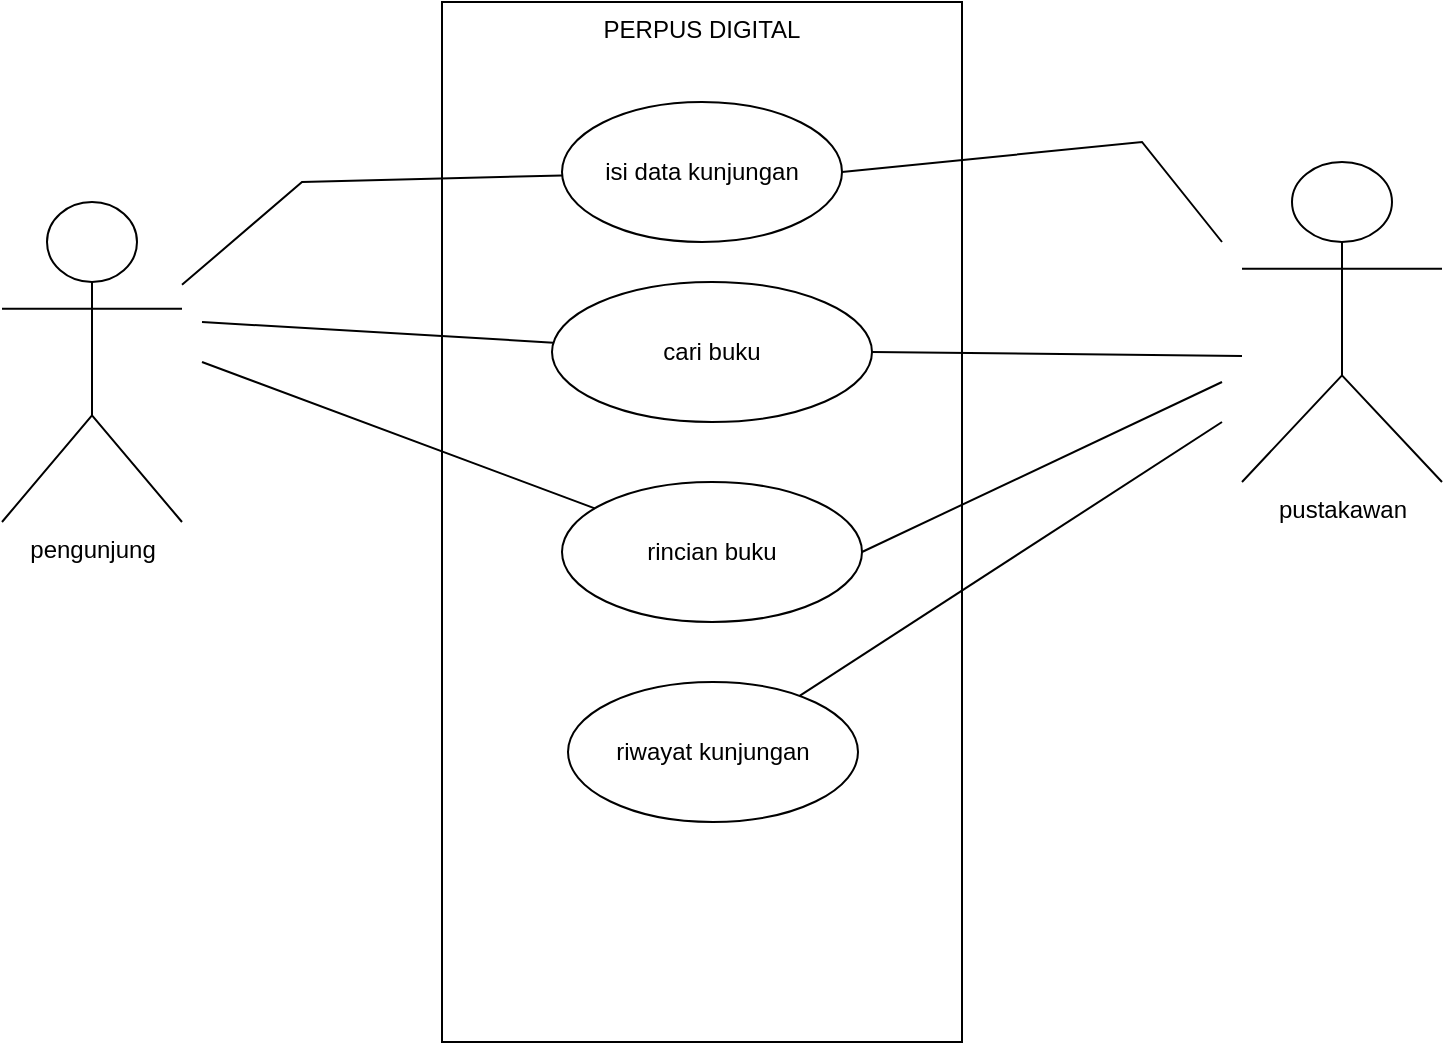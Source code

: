 <mxfile version="23.1.1" type="github">
  <diagram name="Page-1" id="2vugY1HEAnYX5uprdd2u">
    <mxGraphModel dx="880" dy="468" grid="1" gridSize="10" guides="1" tooltips="1" connect="1" arrows="1" fold="1" page="1" pageScale="1" pageWidth="850" pageHeight="1100" math="0" shadow="0">
      <root>
        <mxCell id="0" />
        <mxCell id="1" parent="0" />
        <mxCell id="UhrWUVNZwqdm1D_5aJh4-1" value="PERPUS DIGITAL" style="rounded=0;whiteSpace=wrap;html=1;verticalAlign=top;" vertex="1" parent="1">
          <mxGeometry x="290" y="20" width="260" height="520" as="geometry" />
        </mxCell>
        <mxCell id="UhrWUVNZwqdm1D_5aJh4-4" value="isi data kunjungan" style="ellipse;whiteSpace=wrap;html=1;" vertex="1" parent="1">
          <mxGeometry x="350" y="70" width="140" height="70" as="geometry" />
        </mxCell>
        <mxCell id="UhrWUVNZwqdm1D_5aJh4-5" value="cari buku" style="ellipse;whiteSpace=wrap;html=1;" vertex="1" parent="1">
          <mxGeometry x="345" y="160" width="160" height="70" as="geometry" />
        </mxCell>
        <mxCell id="UhrWUVNZwqdm1D_5aJh4-6" value="rincian buku" style="ellipse;whiteSpace=wrap;html=1;" vertex="1" parent="1">
          <mxGeometry x="350" y="260" width="150" height="70" as="geometry" />
        </mxCell>
        <mxCell id="UhrWUVNZwqdm1D_5aJh4-7" value="riwayat kunjungan" style="ellipse;whiteSpace=wrap;html=1;" vertex="1" parent="1">
          <mxGeometry x="353" y="360" width="145" height="70" as="geometry" />
        </mxCell>
        <mxCell id="UhrWUVNZwqdm1D_5aJh4-9" value="pengunjung" style="shape=umlActor;verticalLabelPosition=bottom;verticalAlign=top;html=1;outlineConnect=0;" vertex="1" parent="1">
          <mxGeometry x="70" y="120" width="90" height="160" as="geometry" />
        </mxCell>
        <mxCell id="UhrWUVNZwqdm1D_5aJh4-12" value="pustakawan" style="shape=umlActor;verticalLabelPosition=bottom;verticalAlign=top;html=1;outlineConnect=0;" vertex="1" parent="1">
          <mxGeometry x="690" y="100" width="100" height="160" as="geometry" />
        </mxCell>
        <mxCell id="UhrWUVNZwqdm1D_5aJh4-14" value="" style="endArrow=none;html=1;rounded=0;" edge="1" parent="1" source="UhrWUVNZwqdm1D_5aJh4-9" target="UhrWUVNZwqdm1D_5aJh4-4">
          <mxGeometry width="50" height="50" relative="1" as="geometry">
            <mxPoint x="180" y="170" as="sourcePoint" />
            <mxPoint x="250" y="120" as="targetPoint" />
            <Array as="points">
              <mxPoint x="220" y="110" />
            </Array>
          </mxGeometry>
        </mxCell>
        <mxCell id="UhrWUVNZwqdm1D_5aJh4-15" value="" style="endArrow=none;html=1;rounded=0;" edge="1" parent="1" target="UhrWUVNZwqdm1D_5aJh4-5">
          <mxGeometry width="50" height="50" relative="1" as="geometry">
            <mxPoint x="170" y="180" as="sourcePoint" />
            <mxPoint x="270" y="220" as="targetPoint" />
          </mxGeometry>
        </mxCell>
        <mxCell id="UhrWUVNZwqdm1D_5aJh4-17" value="" style="endArrow=none;html=1;rounded=0;" edge="1" parent="1" target="UhrWUVNZwqdm1D_5aJh4-6">
          <mxGeometry width="50" height="50" relative="1" as="geometry">
            <mxPoint x="170" y="200" as="sourcePoint" />
            <mxPoint x="290" y="260" as="targetPoint" />
          </mxGeometry>
        </mxCell>
        <mxCell id="UhrWUVNZwqdm1D_5aJh4-19" value="" style="endArrow=none;html=1;rounded=0;exitX=1;exitY=0.5;exitDx=0;exitDy=0;" edge="1" parent="1" source="UhrWUVNZwqdm1D_5aJh4-5">
          <mxGeometry width="50" height="50" relative="1" as="geometry">
            <mxPoint x="610" y="250" as="sourcePoint" />
            <mxPoint x="690" y="197" as="targetPoint" />
          </mxGeometry>
        </mxCell>
        <mxCell id="UhrWUVNZwqdm1D_5aJh4-20" value="" style="endArrow=none;html=1;rounded=0;exitX=1;exitY=0.5;exitDx=0;exitDy=0;" edge="1" parent="1" source="UhrWUVNZwqdm1D_5aJh4-4">
          <mxGeometry width="50" height="50" relative="1" as="geometry">
            <mxPoint x="570" y="170" as="sourcePoint" />
            <mxPoint x="680" y="140" as="targetPoint" />
            <Array as="points">
              <mxPoint x="640" y="90" />
            </Array>
          </mxGeometry>
        </mxCell>
        <mxCell id="UhrWUVNZwqdm1D_5aJh4-21" value="" style="endArrow=none;html=1;rounded=0;exitX=1;exitY=0.5;exitDx=0;exitDy=0;" edge="1" parent="1" source="UhrWUVNZwqdm1D_5aJh4-6">
          <mxGeometry width="50" height="50" relative="1" as="geometry">
            <mxPoint x="580" y="300" as="sourcePoint" />
            <mxPoint x="680" y="210" as="targetPoint" />
          </mxGeometry>
        </mxCell>
        <mxCell id="UhrWUVNZwqdm1D_5aJh4-22" value="" style="endArrow=none;html=1;rounded=0;" edge="1" parent="1" source="UhrWUVNZwqdm1D_5aJh4-7">
          <mxGeometry width="50" height="50" relative="1" as="geometry">
            <mxPoint x="580" y="380" as="sourcePoint" />
            <mxPoint x="680" y="230" as="targetPoint" />
          </mxGeometry>
        </mxCell>
      </root>
    </mxGraphModel>
  </diagram>
</mxfile>
